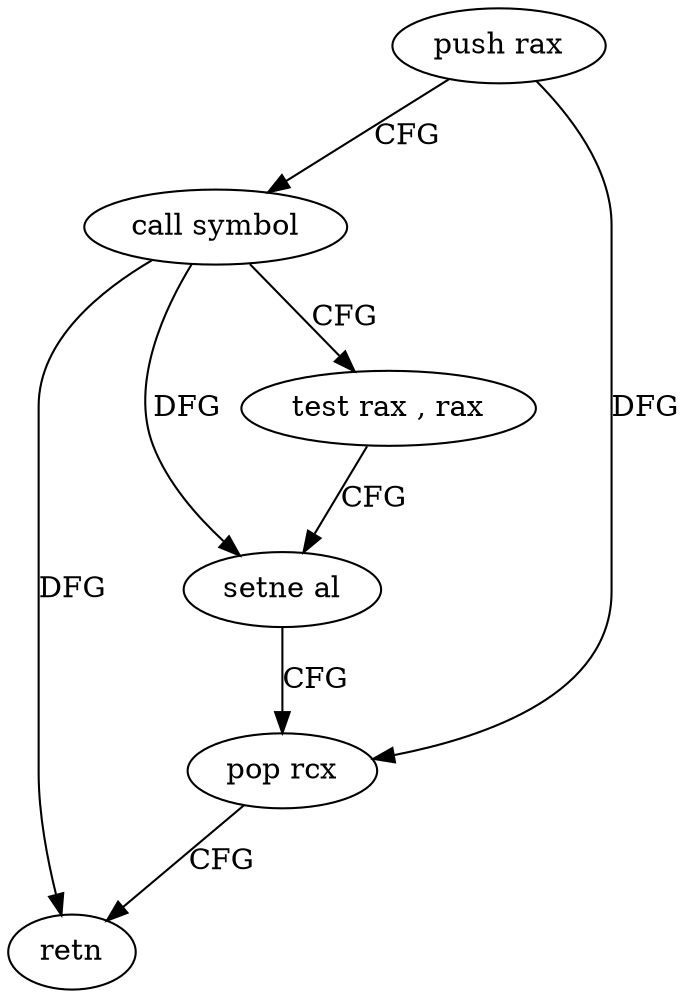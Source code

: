 digraph "func" {
"92736" [label = "push rax" ]
"92737" [label = "call symbol" ]
"92742" [label = "test rax , rax" ]
"92745" [label = "setne al" ]
"92748" [label = "pop rcx" ]
"92749" [label = "retn" ]
"92736" -> "92737" [ label = "CFG" ]
"92736" -> "92748" [ label = "DFG" ]
"92737" -> "92742" [ label = "CFG" ]
"92737" -> "92745" [ label = "DFG" ]
"92737" -> "92749" [ label = "DFG" ]
"92742" -> "92745" [ label = "CFG" ]
"92745" -> "92748" [ label = "CFG" ]
"92748" -> "92749" [ label = "CFG" ]
}
